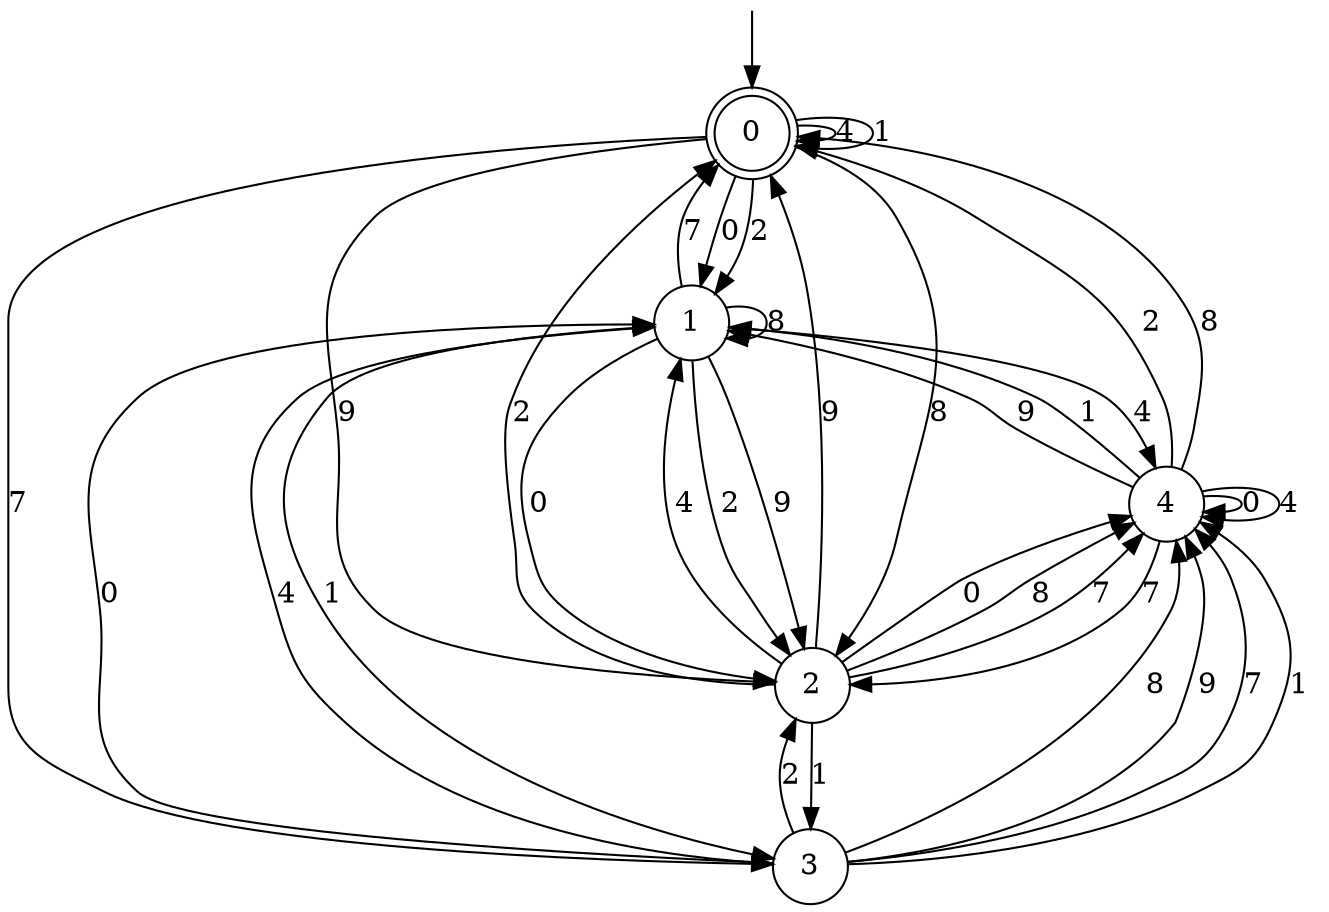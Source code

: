 digraph g {

	s0 [shape="doublecircle" label="0"];
	s1 [shape="circle" label="1"];
	s2 [shape="circle" label="2"];
	s3 [shape="circle" label="3"];
	s4 [shape="circle" label="4"];
	s0 -> s1 [label="0"];
	s0 -> s1 [label="2"];
	s0 -> s2 [label="8"];
	s0 -> s2 [label="9"];
	s0 -> s0 [label="4"];
	s0 -> s3 [label="7"];
	s0 -> s0 [label="1"];
	s1 -> s2 [label="0"];
	s1 -> s2 [label="2"];
	s1 -> s1 [label="8"];
	s1 -> s2 [label="9"];
	s1 -> s4 [label="4"];
	s1 -> s0 [label="7"];
	s1 -> s3 [label="1"];
	s2 -> s4 [label="0"];
	s2 -> s0 [label="2"];
	s2 -> s4 [label="8"];
	s2 -> s0 [label="9"];
	s2 -> s1 [label="4"];
	s2 -> s4 [label="7"];
	s2 -> s3 [label="1"];
	s3 -> s1 [label="0"];
	s3 -> s2 [label="2"];
	s3 -> s4 [label="8"];
	s3 -> s4 [label="9"];
	s3 -> s1 [label="4"];
	s3 -> s4 [label="7"];
	s3 -> s4 [label="1"];
	s4 -> s4 [label="0"];
	s4 -> s0 [label="2"];
	s4 -> s0 [label="8"];
	s4 -> s1 [label="9"];
	s4 -> s4 [label="4"];
	s4 -> s2 [label="7"];
	s4 -> s1 [label="1"];

__start0 [label="" shape="none" width="0" height="0"];
__start0 -> s0;

}
